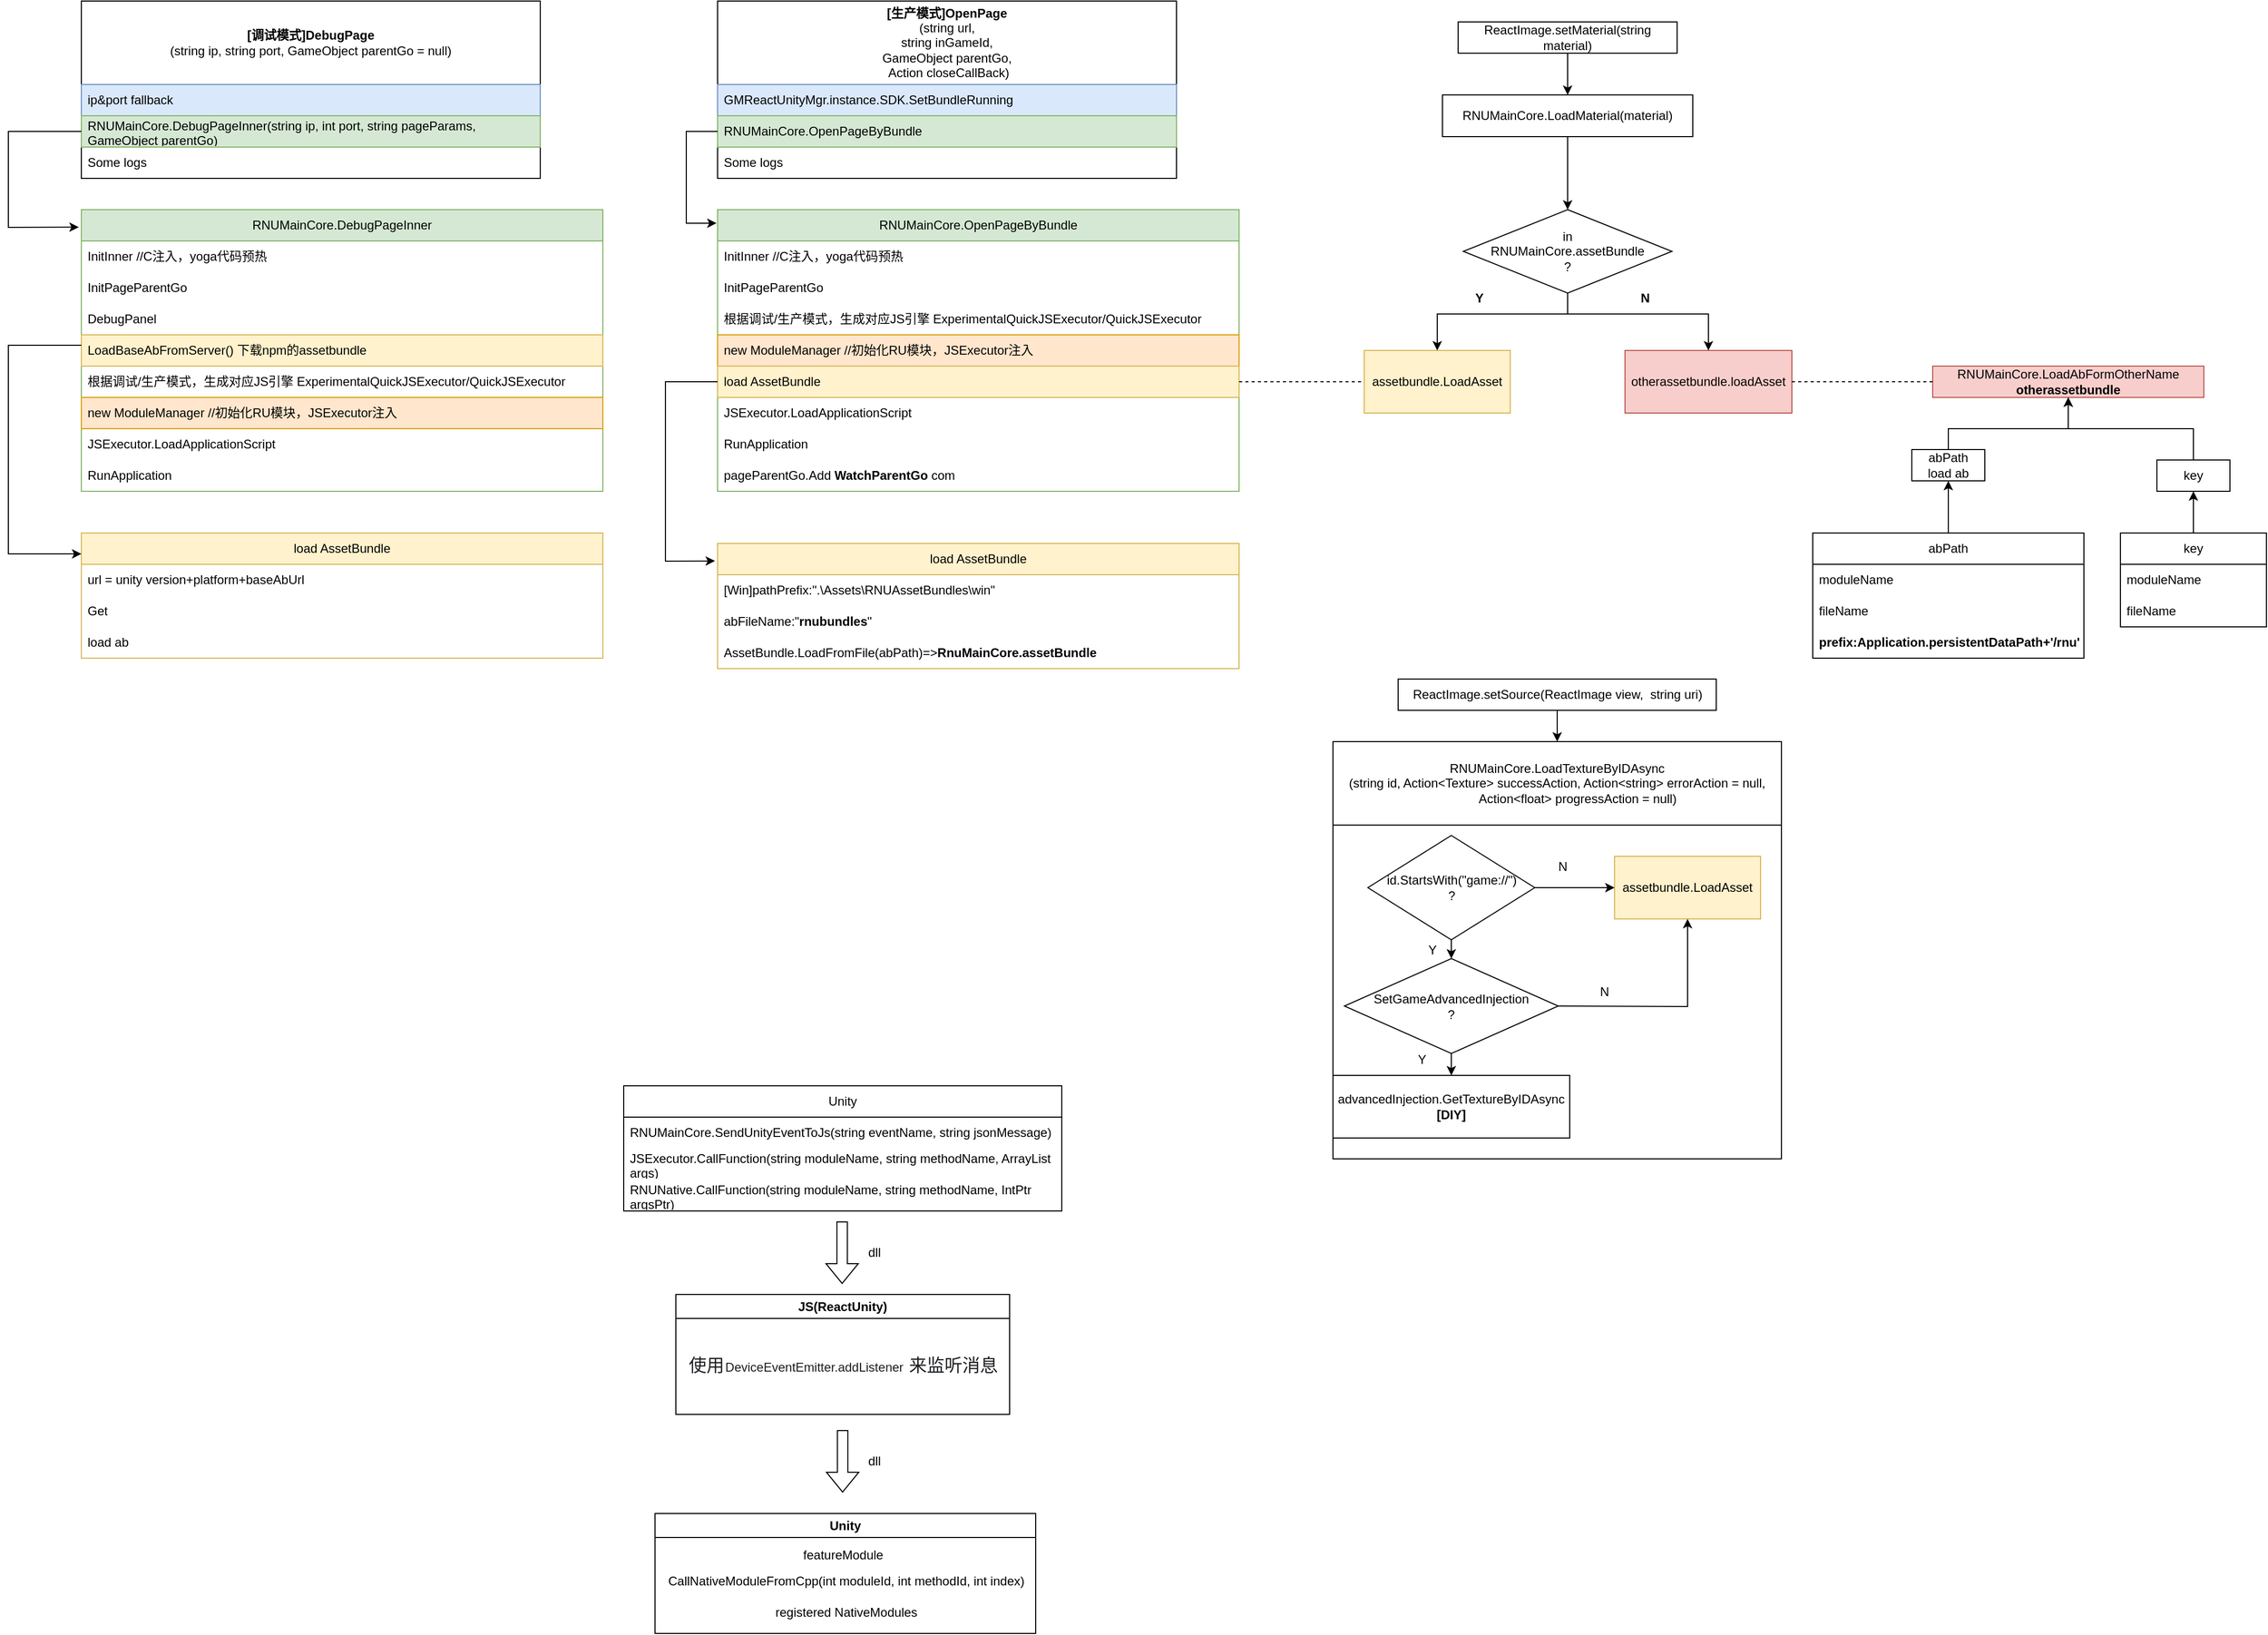 <mxfile version="20.8.3" type="github">
  <diagram id="ryMkTRirt44k3g-YlCe4" name="第 1 页">
    <mxGraphModel dx="2387" dy="992" grid="1" gridSize="10" guides="1" tooltips="1" connect="1" arrows="1" fold="1" page="1" pageScale="1" pageWidth="827" pageHeight="1169" math="0" shadow="0">
      <root>
        <mxCell id="0" />
        <mxCell id="1" parent="0" />
        <mxCell id="87VkEc0FRvjfE5vBsGxS-1" value="ReactImage.setMaterial(string material)" style="whiteSpace=wrap;html=1;" vertex="1" parent="1">
          <mxGeometry x="220" y="180" width="210" height="30" as="geometry" />
        </mxCell>
        <mxCell id="87VkEc0FRvjfE5vBsGxS-2" value="RNUMainCore.LoadMaterial(material)" style="whiteSpace=wrap;html=1;" vertex="1" parent="1">
          <mxGeometry x="205" y="250" width="240" height="40" as="geometry" />
        </mxCell>
        <mxCell id="87VkEc0FRvjfE5vBsGxS-3" value="assetbundle.LoadAsset" style="rounded=0;whiteSpace=wrap;html=1;fillColor=#fff2cc;strokeColor=#d6b656;" vertex="1" parent="1">
          <mxGeometry x="130" y="495" width="140" height="60" as="geometry" />
        </mxCell>
        <mxCell id="87VkEc0FRvjfE5vBsGxS-4" value="in&lt;br&gt;RNUMainCore.assetBundle&lt;br&gt;?" style="rhombus;whiteSpace=wrap;html=1;" vertex="1" parent="1">
          <mxGeometry x="225" y="360" width="200" height="80" as="geometry" />
        </mxCell>
        <mxCell id="87VkEc0FRvjfE5vBsGxS-5" value="otherassetbundle.loadAsset" style="rounded=0;whiteSpace=wrap;html=1;fillColor=#f8cecc;strokeColor=#b85450;" vertex="1" parent="1">
          <mxGeometry x="380" y="495" width="160" height="60" as="geometry" />
        </mxCell>
        <mxCell id="87VkEc0FRvjfE5vBsGxS-7" value="&lt;b&gt;[生产模式]OpenPage&lt;/b&gt;&lt;br style=&quot;border-color: var(--border-color);&quot;&gt;(string url,&lt;br style=&quot;border-color: var(--border-color);&quot;&gt;string inGameId,&lt;br style=&quot;border-color: var(--border-color);&quot;&gt;GameObject parentGo,&lt;br style=&quot;border-color: var(--border-color);&quot;&gt;&amp;nbsp;Action closeCallBack)" style="swimlane;fontStyle=0;childLayout=stackLayout;horizontal=1;startSize=80;horizontalStack=0;resizeParent=1;resizeParentMax=0;resizeLast=0;collapsible=1;marginBottom=0;whiteSpace=wrap;html=1;" vertex="1" parent="1">
          <mxGeometry x="-490" y="160" width="440" height="170" as="geometry" />
        </mxCell>
        <mxCell id="87VkEc0FRvjfE5vBsGxS-8" value="GMReactUnityMgr.instance.SDK.SetBundleRunning" style="text;strokeColor=#6c8ebf;fillColor=#dae8fc;align=left;verticalAlign=middle;spacingLeft=4;spacingRight=4;overflow=hidden;points=[[0,0.5],[1,0.5]];portConstraint=eastwest;rotatable=0;whiteSpace=wrap;html=1;" vertex="1" parent="87VkEc0FRvjfE5vBsGxS-7">
          <mxGeometry y="80" width="440" height="30" as="geometry" />
        </mxCell>
        <mxCell id="87VkEc0FRvjfE5vBsGxS-9" value="RNUMainCore.OpenPageByBundle" style="text;strokeColor=#82b366;fillColor=#d5e8d4;align=left;verticalAlign=middle;spacingLeft=4;spacingRight=4;overflow=hidden;points=[[0,0.5],[1,0.5]];portConstraint=eastwest;rotatable=0;whiteSpace=wrap;html=1;" vertex="1" parent="87VkEc0FRvjfE5vBsGxS-7">
          <mxGeometry y="110" width="440" height="30" as="geometry" />
        </mxCell>
        <mxCell id="87VkEc0FRvjfE5vBsGxS-10" value="Some logs" style="text;strokeColor=none;fillColor=none;align=left;verticalAlign=middle;spacingLeft=4;spacingRight=4;overflow=hidden;points=[[0,0.5],[1,0.5]];portConstraint=eastwest;rotatable=0;whiteSpace=wrap;html=1;" vertex="1" parent="87VkEc0FRvjfE5vBsGxS-7">
          <mxGeometry y="140" width="440" height="30" as="geometry" />
        </mxCell>
        <mxCell id="87VkEc0FRvjfE5vBsGxS-12" value="&lt;span style=&quot;text-align: left;&quot;&gt;RNUMainCore.OpenPageByBundle&lt;/span&gt;" style="swimlane;fontStyle=0;childLayout=stackLayout;horizontal=1;startSize=30;horizontalStack=0;resizeParent=1;resizeParentMax=0;resizeLast=0;collapsible=1;marginBottom=0;whiteSpace=wrap;html=1;fillColor=#d5e8d4;strokeColor=#82b366;" vertex="1" parent="1">
          <mxGeometry x="-490" y="360" width="500" height="270" as="geometry" />
        </mxCell>
        <mxCell id="87VkEc0FRvjfE5vBsGxS-13" value="InitInner //C注入，yoga代码预热" style="text;align=left;verticalAlign=middle;spacingLeft=4;spacingRight=4;overflow=hidden;points=[[0,0.5],[1,0.5]];portConstraint=eastwest;rotatable=0;whiteSpace=wrap;html=1;" vertex="1" parent="87VkEc0FRvjfE5vBsGxS-12">
          <mxGeometry y="30" width="500" height="30" as="geometry" />
        </mxCell>
        <mxCell id="87VkEc0FRvjfE5vBsGxS-14" value="InitPageParentGo" style="text;align=left;verticalAlign=middle;spacingLeft=4;spacingRight=4;overflow=hidden;points=[[0,0.5],[1,0.5]];portConstraint=eastwest;rotatable=0;whiteSpace=wrap;html=1;" vertex="1" parent="87VkEc0FRvjfE5vBsGxS-12">
          <mxGeometry y="60" width="500" height="30" as="geometry" />
        </mxCell>
        <mxCell id="87VkEc0FRvjfE5vBsGxS-15" value="根据调试/生产模式，生成对应JS引擎&amp;nbsp;ExperimentalQuickJSExecutor/QuickJSExecutor &amp;nbsp;" style="text;strokeColor=none;fillColor=none;align=left;verticalAlign=middle;spacingLeft=4;spacingRight=4;overflow=hidden;points=[[0,0.5],[1,0.5]];portConstraint=eastwest;rotatable=0;whiteSpace=wrap;html=1;" vertex="1" parent="87VkEc0FRvjfE5vBsGxS-12">
          <mxGeometry y="90" width="500" height="30" as="geometry" />
        </mxCell>
        <mxCell id="87VkEc0FRvjfE5vBsGxS-16" value="new ModuleManager //初始化RU模块，JSExecutor注入" style="text;strokeColor=#d79b00;fillColor=#ffe6cc;align=left;verticalAlign=middle;spacingLeft=4;spacingRight=4;overflow=hidden;points=[[0,0.5],[1,0.5]];portConstraint=eastwest;rotatable=0;whiteSpace=wrap;html=1;" vertex="1" parent="87VkEc0FRvjfE5vBsGxS-12">
          <mxGeometry y="120" width="500" height="30" as="geometry" />
        </mxCell>
        <mxCell id="87VkEc0FRvjfE5vBsGxS-17" value="load AssetBundle" style="text;strokeColor=#d6b656;fillColor=#fff2cc;align=left;verticalAlign=middle;spacingLeft=4;spacingRight=4;overflow=hidden;points=[[0,0.5],[1,0.5]];portConstraint=eastwest;rotatable=0;whiteSpace=wrap;html=1;" vertex="1" parent="87VkEc0FRvjfE5vBsGxS-12">
          <mxGeometry y="150" width="500" height="30" as="geometry" />
        </mxCell>
        <mxCell id="87VkEc0FRvjfE5vBsGxS-18" value="JSExecutor.LoadApplicationScript" style="text;align=left;verticalAlign=middle;spacingLeft=4;spacingRight=4;overflow=hidden;points=[[0,0.5],[1,0.5]];portConstraint=eastwest;rotatable=0;whiteSpace=wrap;html=1;" vertex="1" parent="87VkEc0FRvjfE5vBsGxS-12">
          <mxGeometry y="180" width="500" height="30" as="geometry" />
        </mxCell>
        <mxCell id="87VkEc0FRvjfE5vBsGxS-19" value="RunApplication" style="text;align=left;verticalAlign=middle;spacingLeft=4;spacingRight=4;overflow=hidden;points=[[0,0.5],[1,0.5]];portConstraint=eastwest;rotatable=0;whiteSpace=wrap;html=1;" vertex="1" parent="87VkEc0FRvjfE5vBsGxS-12">
          <mxGeometry y="210" width="500" height="30" as="geometry" />
        </mxCell>
        <mxCell id="87VkEc0FRvjfE5vBsGxS-29" value="pageParentGo.Add &lt;b&gt;WatchParentGo &lt;/b&gt;com" style="text;align=left;verticalAlign=middle;spacingLeft=4;spacingRight=4;overflow=hidden;points=[[0,0.5],[1,0.5]];portConstraint=eastwest;rotatable=0;whiteSpace=wrap;html=1;" vertex="1" parent="87VkEc0FRvjfE5vBsGxS-12">
          <mxGeometry y="240" width="500" height="30" as="geometry" />
        </mxCell>
        <mxCell id="87VkEc0FRvjfE5vBsGxS-21" value="&lt;span style=&quot;text-align: left;&quot;&gt;load AssetBundle&lt;/span&gt;" style="swimlane;fontStyle=0;childLayout=stackLayout;horizontal=1;startSize=30;horizontalStack=0;resizeParent=1;resizeParentMax=0;resizeLast=0;collapsible=1;marginBottom=0;whiteSpace=wrap;html=1;fillColor=#fff2cc;strokeColor=#d6b656;" vertex="1" parent="1">
          <mxGeometry x="-490" y="680" width="500" height="120" as="geometry" />
        </mxCell>
        <mxCell id="87VkEc0FRvjfE5vBsGxS-22" value="[Win]pathPrefix:&quot;.\\Assets\\RNUAssetBundles\\win&quot;" style="text;align=left;verticalAlign=middle;spacingLeft=4;spacingRight=4;overflow=hidden;points=[[0,0.5],[1,0.5]];portConstraint=eastwest;rotatable=0;whiteSpace=wrap;html=1;" vertex="1" parent="87VkEc0FRvjfE5vBsGxS-21">
          <mxGeometry y="30" width="500" height="30" as="geometry" />
        </mxCell>
        <mxCell id="87VkEc0FRvjfE5vBsGxS-23" value="abFileName:&quot;&lt;b&gt;rnubundles&lt;/b&gt;&quot;" style="text;align=left;verticalAlign=middle;spacingLeft=4;spacingRight=4;overflow=hidden;points=[[0,0.5],[1,0.5]];portConstraint=eastwest;rotatable=0;whiteSpace=wrap;html=1;" vertex="1" parent="87VkEc0FRvjfE5vBsGxS-21">
          <mxGeometry y="60" width="500" height="30" as="geometry" />
        </mxCell>
        <mxCell id="87VkEc0FRvjfE5vBsGxS-24" value="AssetBundle.LoadFromFile(abPath)=&amp;gt;&lt;b&gt;RnuMainCore.assetBundle&lt;/b&gt;" style="text;strokeColor=none;fillColor=none;align=left;verticalAlign=middle;spacingLeft=4;spacingRight=4;overflow=hidden;points=[[0,0.5],[1,0.5]];portConstraint=eastwest;rotatable=0;whiteSpace=wrap;html=1;" vertex="1" parent="87VkEc0FRvjfE5vBsGxS-21">
          <mxGeometry y="90" width="500" height="30" as="geometry" />
        </mxCell>
        <mxCell id="87VkEc0FRvjfE5vBsGxS-33" value="key" style="whiteSpace=wrap;html=1;" vertex="1" parent="1">
          <mxGeometry x="890" y="600" width="70" height="30" as="geometry" />
        </mxCell>
        <mxCell id="87VkEc0FRvjfE5vBsGxS-34" value="abPath&lt;br&gt;load ab" style="whiteSpace=wrap;html=1;" vertex="1" parent="1">
          <mxGeometry x="655" y="590" width="70" height="30" as="geometry" />
        </mxCell>
        <mxCell id="87VkEc0FRvjfE5vBsGxS-38" value="RNUMainCore.LoadAbFormOtherName&lt;br&gt;&lt;b&gt;otherassetbundle&lt;/b&gt;" style="rounded=0;whiteSpace=wrap;html=1;fillColor=#f8cecc;strokeColor=#b85450;" vertex="1" parent="1">
          <mxGeometry x="675" y="510" width="260" height="30" as="geometry" />
        </mxCell>
        <mxCell id="87VkEc0FRvjfE5vBsGxS-46" value="" style="endArrow=classic;html=1;rounded=0;exitX=0.5;exitY=0;exitDx=0;exitDy=0;entryX=0.5;entryY=1;entryDx=0;entryDy=0;" edge="1" parent="1" source="87VkEc0FRvjfE5vBsGxS-33" target="87VkEc0FRvjfE5vBsGxS-38">
          <mxGeometry width="50" height="50" relative="1" as="geometry">
            <mxPoint x="930" y="480" as="sourcePoint" />
            <mxPoint x="980" y="430" as="targetPoint" />
            <Array as="points">
              <mxPoint x="925" y="570" />
              <mxPoint x="805" y="570" />
            </Array>
          </mxGeometry>
        </mxCell>
        <mxCell id="87VkEc0FRvjfE5vBsGxS-47" value="" style="endArrow=classic;html=1;rounded=0;exitX=0.5;exitY=0;exitDx=0;exitDy=0;entryX=0.5;entryY=1;entryDx=0;entryDy=0;" edge="1" parent="1" source="87VkEc0FRvjfE5vBsGxS-34" target="87VkEc0FRvjfE5vBsGxS-38">
          <mxGeometry width="50" height="50" relative="1" as="geometry">
            <mxPoint x="670" y="480" as="sourcePoint" />
            <mxPoint x="720" y="430" as="targetPoint" />
            <Array as="points">
              <mxPoint x="690" y="570" />
              <mxPoint x="805" y="570" />
            </Array>
          </mxGeometry>
        </mxCell>
        <mxCell id="87VkEc0FRvjfE5vBsGxS-50" value="" style="endArrow=none;dashed=1;html=1;rounded=0;exitX=1;exitY=0.5;exitDx=0;exitDy=0;entryX=0;entryY=0.5;entryDx=0;entryDy=0;" edge="1" parent="1" source="87VkEc0FRvjfE5vBsGxS-17" target="87VkEc0FRvjfE5vBsGxS-3">
          <mxGeometry width="50" height="50" relative="1" as="geometry">
            <mxPoint x="100" y="590" as="sourcePoint" />
            <mxPoint x="150" y="540" as="targetPoint" />
          </mxGeometry>
        </mxCell>
        <mxCell id="87VkEc0FRvjfE5vBsGxS-56" value="abPath" style="swimlane;fontStyle=0;childLayout=stackLayout;horizontal=1;startSize=30;horizontalStack=0;resizeParent=1;resizeParentMax=0;resizeLast=0;collapsible=1;marginBottom=0;whiteSpace=wrap;html=1;" vertex="1" parent="1">
          <mxGeometry x="560" y="670" width="260" height="120" as="geometry" />
        </mxCell>
        <mxCell id="87VkEc0FRvjfE5vBsGxS-57" value="&lt;span style=&quot;text-align: center;&quot;&gt;moduleName&lt;/span&gt;" style="text;strokeColor=none;fillColor=none;align=left;verticalAlign=middle;spacingLeft=4;spacingRight=4;overflow=hidden;points=[[0,0.5],[1,0.5]];portConstraint=eastwest;rotatable=0;whiteSpace=wrap;html=1;" vertex="1" parent="87VkEc0FRvjfE5vBsGxS-56">
          <mxGeometry y="30" width="260" height="30" as="geometry" />
        </mxCell>
        <mxCell id="87VkEc0FRvjfE5vBsGxS-58" value="&lt;span style=&quot;text-align: center;&quot;&gt;fileName&lt;/span&gt;" style="text;strokeColor=none;fillColor=none;align=left;verticalAlign=middle;spacingLeft=4;spacingRight=4;overflow=hidden;points=[[0,0.5],[1,0.5]];portConstraint=eastwest;rotatable=0;whiteSpace=wrap;html=1;" vertex="1" parent="87VkEc0FRvjfE5vBsGxS-56">
          <mxGeometry y="60" width="260" height="30" as="geometry" />
        </mxCell>
        <mxCell id="87VkEc0FRvjfE5vBsGxS-59" value="&lt;b&gt;prefix:&lt;span style=&quot;text-align: center;&quot;&gt;Application.persistentDataPath+&#39;/rnu&#39;&lt;/span&gt;&lt;/b&gt;" style="text;strokeColor=none;fillColor=none;align=left;verticalAlign=middle;spacingLeft=4;spacingRight=4;overflow=hidden;points=[[0,0.5],[1,0.5]];portConstraint=eastwest;rotatable=0;whiteSpace=wrap;html=1;" vertex="1" parent="87VkEc0FRvjfE5vBsGxS-56">
          <mxGeometry y="90" width="260" height="30" as="geometry" />
        </mxCell>
        <mxCell id="87VkEc0FRvjfE5vBsGxS-60" value="key" style="swimlane;fontStyle=0;childLayout=stackLayout;horizontal=1;startSize=30;horizontalStack=0;resizeParent=1;resizeParentMax=0;resizeLast=0;collapsible=1;marginBottom=0;whiteSpace=wrap;html=1;" vertex="1" parent="1">
          <mxGeometry x="855" y="670" width="140" height="90" as="geometry" />
        </mxCell>
        <mxCell id="87VkEc0FRvjfE5vBsGxS-61" value="&lt;span style=&quot;text-align: center;&quot;&gt;moduleName&lt;/span&gt;" style="text;strokeColor=none;fillColor=none;align=left;verticalAlign=middle;spacingLeft=4;spacingRight=4;overflow=hidden;points=[[0,0.5],[1,0.5]];portConstraint=eastwest;rotatable=0;whiteSpace=wrap;html=1;" vertex="1" parent="87VkEc0FRvjfE5vBsGxS-60">
          <mxGeometry y="30" width="140" height="30" as="geometry" />
        </mxCell>
        <mxCell id="87VkEc0FRvjfE5vBsGxS-62" value="&lt;span style=&quot;text-align: center;&quot;&gt;fileName&lt;/span&gt;" style="text;strokeColor=none;fillColor=none;align=left;verticalAlign=middle;spacingLeft=4;spacingRight=4;overflow=hidden;points=[[0,0.5],[1,0.5]];portConstraint=eastwest;rotatable=0;whiteSpace=wrap;html=1;" vertex="1" parent="87VkEc0FRvjfE5vBsGxS-60">
          <mxGeometry y="60" width="140" height="30" as="geometry" />
        </mxCell>
        <mxCell id="87VkEc0FRvjfE5vBsGxS-64" value="" style="endArrow=classic;html=1;rounded=0;exitX=0.5;exitY=0;exitDx=0;exitDy=0;entryX=0.5;entryY=1;entryDx=0;entryDy=0;" edge="1" parent="1" source="87VkEc0FRvjfE5vBsGxS-56" target="87VkEc0FRvjfE5vBsGxS-34">
          <mxGeometry width="50" height="50" relative="1" as="geometry">
            <mxPoint x="1045" y="590" as="sourcePoint" />
            <mxPoint x="1095" y="540" as="targetPoint" />
          </mxGeometry>
        </mxCell>
        <mxCell id="87VkEc0FRvjfE5vBsGxS-65" value="" style="endArrow=classic;html=1;rounded=0;exitX=0.5;exitY=0;exitDx=0;exitDy=0;entryX=0.5;entryY=1;entryDx=0;entryDy=0;" edge="1" parent="1" source="87VkEc0FRvjfE5vBsGxS-60" target="87VkEc0FRvjfE5vBsGxS-33">
          <mxGeometry width="50" height="50" relative="1" as="geometry">
            <mxPoint x="710" y="680" as="sourcePoint" />
            <mxPoint x="710" y="630" as="targetPoint" />
          </mxGeometry>
        </mxCell>
        <mxCell id="87VkEc0FRvjfE5vBsGxS-66" value="" style="endArrow=none;dashed=1;html=1;rounded=0;exitX=1;exitY=0.5;exitDx=0;exitDy=0;entryX=0;entryY=0.5;entryDx=0;entryDy=0;" edge="1" parent="1" source="87VkEc0FRvjfE5vBsGxS-5" target="87VkEc0FRvjfE5vBsGxS-38">
          <mxGeometry width="50" height="50" relative="1" as="geometry">
            <mxPoint x="660" y="450" as="sourcePoint" />
            <mxPoint x="710" y="400" as="targetPoint" />
          </mxGeometry>
        </mxCell>
        <mxCell id="87VkEc0FRvjfE5vBsGxS-67" value="" style="endArrow=classic;html=1;rounded=0;exitX=0.5;exitY=1;exitDx=0;exitDy=0;entryX=0.5;entryY=0;entryDx=0;entryDy=0;" edge="1" parent="1" source="87VkEc0FRvjfE5vBsGxS-1" target="87VkEc0FRvjfE5vBsGxS-2">
          <mxGeometry width="50" height="50" relative="1" as="geometry">
            <mxPoint x="570" y="350" as="sourcePoint" />
            <mxPoint x="620" y="300" as="targetPoint" />
          </mxGeometry>
        </mxCell>
        <mxCell id="87VkEc0FRvjfE5vBsGxS-68" value="" style="endArrow=classic;html=1;rounded=0;exitX=0.5;exitY=1;exitDx=0;exitDy=0;entryX=0.5;entryY=0;entryDx=0;entryDy=0;" edge="1" parent="1" source="87VkEc0FRvjfE5vBsGxS-2" target="87VkEc0FRvjfE5vBsGxS-4">
          <mxGeometry width="50" height="50" relative="1" as="geometry">
            <mxPoint x="640" y="370" as="sourcePoint" />
            <mxPoint x="690" y="320" as="targetPoint" />
          </mxGeometry>
        </mxCell>
        <mxCell id="87VkEc0FRvjfE5vBsGxS-69" value="" style="endArrow=classic;html=1;rounded=0;exitX=0.5;exitY=1;exitDx=0;exitDy=0;entryX=0.5;entryY=0;entryDx=0;entryDy=0;" edge="1" parent="1" source="87VkEc0FRvjfE5vBsGxS-4" target="87VkEc0FRvjfE5vBsGxS-3">
          <mxGeometry width="50" height="50" relative="1" as="geometry">
            <mxPoint x="580" y="440" as="sourcePoint" />
            <mxPoint x="630" y="390" as="targetPoint" />
            <Array as="points">
              <mxPoint x="325" y="460" />
              <mxPoint x="200" y="460" />
            </Array>
          </mxGeometry>
        </mxCell>
        <mxCell id="87VkEc0FRvjfE5vBsGxS-70" value="" style="endArrow=classic;html=1;rounded=0;exitX=0.5;exitY=1;exitDx=0;exitDy=0;entryX=0.5;entryY=0;entryDx=0;entryDy=0;" edge="1" parent="1" source="87VkEc0FRvjfE5vBsGxS-4" target="87VkEc0FRvjfE5vBsGxS-5">
          <mxGeometry width="50" height="50" relative="1" as="geometry">
            <mxPoint x="510" y="400" as="sourcePoint" />
            <mxPoint x="560" y="350" as="targetPoint" />
            <Array as="points">
              <mxPoint x="325" y="460" />
              <mxPoint x="460" y="460" />
            </Array>
          </mxGeometry>
        </mxCell>
        <mxCell id="87VkEc0FRvjfE5vBsGxS-72" value="" style="endArrow=classic;html=1;rounded=0;exitX=0;exitY=0.5;exitDx=0;exitDy=0;entryX=-0.002;entryY=0.048;entryDx=0;entryDy=0;entryPerimeter=0;" edge="1" parent="1" source="87VkEc0FRvjfE5vBsGxS-9" target="87VkEc0FRvjfE5vBsGxS-12">
          <mxGeometry width="50" height="50" relative="1" as="geometry">
            <mxPoint x="-550" y="360" as="sourcePoint" />
            <mxPoint x="-520" y="380" as="targetPoint" />
            <Array as="points">
              <mxPoint x="-520" y="285" />
              <mxPoint x="-520" y="373" />
            </Array>
          </mxGeometry>
        </mxCell>
        <mxCell id="87VkEc0FRvjfE5vBsGxS-73" value="" style="endArrow=classic;html=1;rounded=0;exitX=0;exitY=0.5;exitDx=0;exitDy=0;entryX=-0.005;entryY=0.14;entryDx=0;entryDy=0;entryPerimeter=0;" edge="1" parent="1" source="87VkEc0FRvjfE5vBsGxS-17" target="87VkEc0FRvjfE5vBsGxS-21">
          <mxGeometry width="50" height="50" relative="1" as="geometry">
            <mxPoint x="-510" y="520.0" as="sourcePoint" />
            <mxPoint x="-511.0" y="607.96" as="targetPoint" />
            <Array as="points">
              <mxPoint x="-540" y="525" />
              <mxPoint x="-540" y="697" />
            </Array>
          </mxGeometry>
        </mxCell>
        <mxCell id="87VkEc0FRvjfE5vBsGxS-74" value="&lt;b&gt;Y&lt;/b&gt;" style="text;html=1;align=center;verticalAlign=middle;resizable=0;points=[];autosize=1;strokeColor=none;fillColor=none;" vertex="1" parent="1">
          <mxGeometry x="225" y="430" width="30" height="30" as="geometry" />
        </mxCell>
        <mxCell id="87VkEc0FRvjfE5vBsGxS-75" value="&lt;b&gt;N&lt;/b&gt;" style="text;html=1;align=center;verticalAlign=middle;resizable=0;points=[];autosize=1;strokeColor=none;fillColor=none;" vertex="1" parent="1">
          <mxGeometry x="384" y="430" width="30" height="30" as="geometry" />
        </mxCell>
        <mxCell id="87VkEc0FRvjfE5vBsGxS-76" value="ReactImage.setSource(ReactImage view,&amp;nbsp; string uri)" style="whiteSpace=wrap;html=1;" vertex="1" parent="1">
          <mxGeometry x="162.5" y="810" width="305" height="30" as="geometry" />
        </mxCell>
        <mxCell id="87VkEc0FRvjfE5vBsGxS-79" value="&lt;span style=&quot;font-weight: 400;&quot;&gt;RNUMainCore.LoadTextureByIDAsync&lt;/span&gt;&lt;br style=&quot;border-color: var(--border-color); font-weight: 400;&quot;&gt;&lt;span style=&quot;border-color: var(--border-color); font-weight: 400; background-color: initial;&quot;&gt;(string id, Action&amp;lt;Texture&amp;gt; successAction, Action&amp;lt;string&amp;gt; errorAction = null,&lt;/span&gt;&lt;div style=&quot;border-color: var(--border-color); font-weight: 400;&quot;&gt;&amp;nbsp; &amp;nbsp; &amp;nbsp; &amp;nbsp; &amp;nbsp; &amp;nbsp; Action&amp;lt;float&amp;gt; progressAction = null)&lt;/div&gt;" style="swimlane;whiteSpace=wrap;html=1;startSize=80;" vertex="1" parent="1">
          <mxGeometry x="100" y="870" width="430" height="400" as="geometry" />
        </mxCell>
        <mxCell id="87VkEc0FRvjfE5vBsGxS-80" value="id.StartsWith(&quot;game://&quot;)&lt;br&gt;?" style="rhombus;whiteSpace=wrap;html=1;" vertex="1" parent="87VkEc0FRvjfE5vBsGxS-79">
          <mxGeometry x="33.5" y="90" width="160" height="100" as="geometry" />
        </mxCell>
        <mxCell id="87VkEc0FRvjfE5vBsGxS-81" value="SetGameAdvancedInjection&lt;br&gt;?" style="rhombus;whiteSpace=wrap;html=1;" vertex="1" parent="87VkEc0FRvjfE5vBsGxS-79">
          <mxGeometry x="11" y="208" width="205" height="91" as="geometry" />
        </mxCell>
        <mxCell id="87VkEc0FRvjfE5vBsGxS-83" value="assetbundle.LoadAsset" style="rounded=0;whiteSpace=wrap;html=1;fillColor=#fff2cc;strokeColor=#d6b656;" vertex="1" parent="87VkEc0FRvjfE5vBsGxS-79">
          <mxGeometry x="270" y="110" width="140" height="60" as="geometry" />
        </mxCell>
        <mxCell id="87VkEc0FRvjfE5vBsGxS-84" value="advancedInjection.GetTextureByIDAsync&lt;br&gt;&lt;b&gt;[DIY]&lt;/b&gt;" style="rounded=0;whiteSpace=wrap;html=1;" vertex="1" parent="87VkEc0FRvjfE5vBsGxS-79">
          <mxGeometry y="320" width="227" height="60" as="geometry" />
        </mxCell>
        <mxCell id="87VkEc0FRvjfE5vBsGxS-88" value="" style="endArrow=classic;html=1;rounded=0;exitX=0.5;exitY=1;exitDx=0;exitDy=0;entryX=0.5;entryY=0;entryDx=0;entryDy=0;" edge="1" parent="87VkEc0FRvjfE5vBsGxS-79" source="87VkEc0FRvjfE5vBsGxS-80" target="87VkEc0FRvjfE5vBsGxS-81">
          <mxGeometry width="50" height="50" relative="1" as="geometry">
            <mxPoint x="170" y="230" as="sourcePoint" />
            <mxPoint x="220" y="180" as="targetPoint" />
          </mxGeometry>
        </mxCell>
        <mxCell id="87VkEc0FRvjfE5vBsGxS-89" value="" style="endArrow=classic;html=1;rounded=0;exitX=0.5;exitY=1;exitDx=0;exitDy=0;entryX=0.5;entryY=0;entryDx=0;entryDy=0;" edge="1" parent="87VkEc0FRvjfE5vBsGxS-79" source="87VkEc0FRvjfE5vBsGxS-81" target="87VkEc0FRvjfE5vBsGxS-84">
          <mxGeometry width="50" height="50" relative="1" as="geometry">
            <mxPoint x="123.5" y="200" as="sourcePoint" />
            <mxPoint x="123.5" y="218" as="targetPoint" />
          </mxGeometry>
        </mxCell>
        <mxCell id="87VkEc0FRvjfE5vBsGxS-90" value="" style="endArrow=classic;html=1;rounded=0;exitX=1;exitY=0.5;exitDx=0;exitDy=0;entryX=0;entryY=0.5;entryDx=0;entryDy=0;" edge="1" parent="87VkEc0FRvjfE5vBsGxS-79" source="87VkEc0FRvjfE5vBsGxS-80" target="87VkEc0FRvjfE5vBsGxS-83">
          <mxGeometry width="50" height="50" relative="1" as="geometry">
            <mxPoint x="280" y="160" as="sourcePoint" />
            <mxPoint x="330" y="110" as="targetPoint" />
          </mxGeometry>
        </mxCell>
        <mxCell id="87VkEc0FRvjfE5vBsGxS-91" value="" style="endArrow=classic;html=1;rounded=0;exitX=1;exitY=0.5;exitDx=0;exitDy=0;entryX=0.5;entryY=1;entryDx=0;entryDy=0;" edge="1" parent="87VkEc0FRvjfE5vBsGxS-79" source="87VkEc0FRvjfE5vBsGxS-81" target="87VkEc0FRvjfE5vBsGxS-83">
          <mxGeometry width="50" height="50" relative="1" as="geometry">
            <mxPoint x="300" y="280" as="sourcePoint" />
            <mxPoint x="350" y="230" as="targetPoint" />
            <Array as="points">
              <mxPoint x="340" y="254" />
            </Array>
          </mxGeometry>
        </mxCell>
        <mxCell id="87VkEc0FRvjfE5vBsGxS-94" value="Y" style="text;html=1;align=center;verticalAlign=middle;resizable=0;points=[];autosize=1;strokeColor=none;fillColor=none;" vertex="1" parent="87VkEc0FRvjfE5vBsGxS-79">
          <mxGeometry x="80" y="185" width="30" height="30" as="geometry" />
        </mxCell>
        <mxCell id="87VkEc0FRvjfE5vBsGxS-95" value="Y" style="text;html=1;align=center;verticalAlign=middle;resizable=0;points=[];autosize=1;strokeColor=none;fillColor=none;" vertex="1" parent="87VkEc0FRvjfE5vBsGxS-79">
          <mxGeometry x="70" y="290" width="30" height="30" as="geometry" />
        </mxCell>
        <mxCell id="87VkEc0FRvjfE5vBsGxS-85" value="" style="endArrow=classic;html=1;rounded=0;exitX=0.5;exitY=1;exitDx=0;exitDy=0;entryX=0.5;entryY=0;entryDx=0;entryDy=0;" edge="1" parent="1" source="87VkEc0FRvjfE5vBsGxS-76" target="87VkEc0FRvjfE5vBsGxS-79">
          <mxGeometry width="50" height="50" relative="1" as="geometry">
            <mxPoint x="680" y="980" as="sourcePoint" />
            <mxPoint x="730" y="930" as="targetPoint" />
          </mxGeometry>
        </mxCell>
        <mxCell id="87VkEc0FRvjfE5vBsGxS-92" value="N" style="text;html=1;align=center;verticalAlign=middle;resizable=0;points=[];autosize=1;strokeColor=none;fillColor=none;" vertex="1" parent="1">
          <mxGeometry x="305" y="975" width="30" height="30" as="geometry" />
        </mxCell>
        <mxCell id="87VkEc0FRvjfE5vBsGxS-93" value="N" style="text;html=1;align=center;verticalAlign=middle;resizable=0;points=[];autosize=1;strokeColor=none;fillColor=none;" vertex="1" parent="1">
          <mxGeometry x="345" y="1095" width="30" height="30" as="geometry" />
        </mxCell>
        <mxCell id="87VkEc0FRvjfE5vBsGxS-98" value="Unity" style="swimlane;fontStyle=0;childLayout=stackLayout;horizontal=1;startSize=30;horizontalStack=0;resizeParent=1;resizeParentMax=0;resizeLast=0;collapsible=1;marginBottom=0;whiteSpace=wrap;html=1;" vertex="1" parent="1">
          <mxGeometry x="-580" y="1200" width="420" height="120" as="geometry" />
        </mxCell>
        <mxCell id="87VkEc0FRvjfE5vBsGxS-99" value="RNUMainCore.SendUnityEventToJs(string eventName, string jsonMessage)" style="text;strokeColor=none;fillColor=none;align=left;verticalAlign=middle;spacingLeft=4;spacingRight=4;overflow=hidden;points=[[0,0.5],[1,0.5]];portConstraint=eastwest;rotatable=0;whiteSpace=wrap;html=1;" vertex="1" parent="87VkEc0FRvjfE5vBsGxS-98">
          <mxGeometry y="30" width="420" height="30" as="geometry" />
        </mxCell>
        <mxCell id="87VkEc0FRvjfE5vBsGxS-100" value="JSExecutor.CallFunction(string moduleName, string methodName, ArrayList args)" style="text;strokeColor=none;fillColor=none;align=left;verticalAlign=middle;spacingLeft=4;spacingRight=4;overflow=hidden;points=[[0,0.5],[1,0.5]];portConstraint=eastwest;rotatable=0;whiteSpace=wrap;html=1;" vertex="1" parent="87VkEc0FRvjfE5vBsGxS-98">
          <mxGeometry y="60" width="420" height="30" as="geometry" />
        </mxCell>
        <mxCell id="87VkEc0FRvjfE5vBsGxS-101" value="RNUNative.CallFunction(string moduleName, string methodName, IntPtr argsPtr)" style="text;strokeColor=none;fillColor=none;align=left;verticalAlign=middle;spacingLeft=4;spacingRight=4;overflow=hidden;points=[[0,0.5],[1,0.5]];portConstraint=eastwest;rotatable=0;whiteSpace=wrap;html=1;" vertex="1" parent="87VkEc0FRvjfE5vBsGxS-98">
          <mxGeometry y="90" width="420" height="30" as="geometry" />
        </mxCell>
        <mxCell id="87VkEc0FRvjfE5vBsGxS-102" value="" style="shape=flexArrow;endArrow=classic;html=1;rounded=0;" edge="1" parent="1">
          <mxGeometry width="50" height="50" relative="1" as="geometry">
            <mxPoint x="-370.59" y="1330" as="sourcePoint" />
            <mxPoint x="-370.59" y="1390" as="targetPoint" />
          </mxGeometry>
        </mxCell>
        <mxCell id="87VkEc0FRvjfE5vBsGxS-104" value="JS(ReactUnity)" style="swimlane;whiteSpace=wrap;html=1;" vertex="1" parent="1">
          <mxGeometry x="-530" y="1400" width="320" height="115" as="geometry" />
        </mxCell>
        <mxCell id="87VkEc0FRvjfE5vBsGxS-105" value="&lt;span style=&quot;color: rgb(28, 30, 33); font-family: &amp;quot;Optimistic Display&amp;quot;, system-ui, -apple-system, sans-serif; font-size: 17px; text-align: left;&quot;&gt;使用&lt;/span&gt;&lt;code style=&quot;box-sizing: border-box; vertical-align: initial; background-color: var(--ifm-code-background); border: 0.1rem solid rgba(0, 0, 0, 0); border-radius: var(--ifm-code-border-radius); font-family: var(--ifm-font-family-monospace); padding: var(--ifm-code-padding-vertical) var(--ifm-code-padding-horizontal); color: rgb(28, 30, 33); text-align: left; font-size: var(--ifm-code-font-size)  !important;&quot;&gt;DeviceEventEmitter.addListener&lt;/code&gt;&lt;span style=&quot;color: rgb(28, 30, 33); font-family: &amp;quot;Optimistic Display&amp;quot;, system-ui, -apple-system, sans-serif; font-size: 17px; text-align: left;&quot;&gt;&amp;nbsp;来监听消息&lt;/span&gt;" style="text;html=1;align=center;verticalAlign=middle;resizable=0;points=[];autosize=1;strokeColor=none;fillColor=none;" vertex="1" parent="87VkEc0FRvjfE5vBsGxS-104">
          <mxGeometry y="52.5" width="320" height="30" as="geometry" />
        </mxCell>
        <mxCell id="87VkEc0FRvjfE5vBsGxS-106" value="" style="shape=flexArrow;endArrow=classic;html=1;rounded=0;" edge="1" parent="1">
          <mxGeometry width="50" height="50" relative="1" as="geometry">
            <mxPoint x="-370.13" y="1530" as="sourcePoint" />
            <mxPoint x="-370.13" y="1590" as="targetPoint" />
          </mxGeometry>
        </mxCell>
        <mxCell id="87VkEc0FRvjfE5vBsGxS-108" value="Unity" style="swimlane;whiteSpace=wrap;html=1;" vertex="1" parent="1">
          <mxGeometry x="-550" y="1610" width="365" height="115" as="geometry" />
        </mxCell>
        <mxCell id="87VkEc0FRvjfE5vBsGxS-110" value="registered NativeModules" style="text;html=1;align=center;verticalAlign=middle;resizable=0;points=[];autosize=1;strokeColor=none;fillColor=none;" vertex="1" parent="87VkEc0FRvjfE5vBsGxS-108">
          <mxGeometry x="102.5" y="80" width="160" height="30" as="geometry" />
        </mxCell>
        <mxCell id="87VkEc0FRvjfE5vBsGxS-113" value="CallNativeModuleFromCpp(int moduleId, int methodId, int index)" style="text;html=1;align=center;verticalAlign=middle;resizable=0;points=[];autosize=1;strokeColor=none;fillColor=none;" vertex="1" parent="87VkEc0FRvjfE5vBsGxS-108">
          <mxGeometry x="-2.5" y="50" width="370" height="30" as="geometry" />
        </mxCell>
        <mxCell id="87VkEc0FRvjfE5vBsGxS-112" value="featureModule" style="text;html=1;align=center;verticalAlign=middle;resizable=0;points=[];autosize=1;strokeColor=none;fillColor=none;" vertex="1" parent="1">
          <mxGeometry x="-420" y="1635" width="100" height="30" as="geometry" />
        </mxCell>
        <mxCell id="87VkEc0FRvjfE5vBsGxS-115" value="dll" style="text;html=1;align=center;verticalAlign=middle;resizable=0;points=[];autosize=1;strokeColor=none;fillColor=none;" vertex="1" parent="1">
          <mxGeometry x="-360" y="1345" width="40" height="30" as="geometry" />
        </mxCell>
        <mxCell id="87VkEc0FRvjfE5vBsGxS-116" value="dll" style="text;html=1;align=center;verticalAlign=middle;resizable=0;points=[];autosize=1;strokeColor=none;fillColor=none;" vertex="1" parent="1">
          <mxGeometry x="-360" y="1545" width="40" height="30" as="geometry" />
        </mxCell>
        <mxCell id="87VkEc0FRvjfE5vBsGxS-117" value="&lt;b&gt;[调试模式]DebugPage&lt;/b&gt;&lt;br style=&quot;border-color: var(--border-color);&quot;&gt;(string ip, string port, GameObject parentGo = null)" style="swimlane;fontStyle=0;childLayout=stackLayout;horizontal=1;startSize=80;horizontalStack=0;resizeParent=1;resizeParentMax=0;resizeLast=0;collapsible=1;marginBottom=0;whiteSpace=wrap;html=1;" vertex="1" parent="1">
          <mxGeometry x="-1100" y="160" width="440" height="170" as="geometry" />
        </mxCell>
        <mxCell id="87VkEc0FRvjfE5vBsGxS-118" value="ip&amp;amp;port fallback" style="text;strokeColor=#6c8ebf;fillColor=#dae8fc;align=left;verticalAlign=middle;spacingLeft=4;spacingRight=4;overflow=hidden;points=[[0,0.5],[1,0.5]];portConstraint=eastwest;rotatable=0;whiteSpace=wrap;html=1;" vertex="1" parent="87VkEc0FRvjfE5vBsGxS-117">
          <mxGeometry y="80" width="440" height="30" as="geometry" />
        </mxCell>
        <mxCell id="87VkEc0FRvjfE5vBsGxS-119" value="RNUMainCore.DebugPageInner(string ip, int port, string pageParams, GameObject parentGo)" style="text;strokeColor=#82b366;fillColor=#d5e8d4;align=left;verticalAlign=middle;spacingLeft=4;spacingRight=4;overflow=hidden;points=[[0,0.5],[1,0.5]];portConstraint=eastwest;rotatable=0;whiteSpace=wrap;html=1;" vertex="1" parent="87VkEc0FRvjfE5vBsGxS-117">
          <mxGeometry y="110" width="440" height="30" as="geometry" />
        </mxCell>
        <mxCell id="87VkEc0FRvjfE5vBsGxS-120" value="Some logs" style="text;strokeColor=none;fillColor=none;align=left;verticalAlign=middle;spacingLeft=4;spacingRight=4;overflow=hidden;points=[[0,0.5],[1,0.5]];portConstraint=eastwest;rotatable=0;whiteSpace=wrap;html=1;" vertex="1" parent="87VkEc0FRvjfE5vBsGxS-117">
          <mxGeometry y="140" width="440" height="30" as="geometry" />
        </mxCell>
        <mxCell id="87VkEc0FRvjfE5vBsGxS-121" value="&lt;span style=&quot;text-align: left;&quot;&gt;RNUMainCore.DebugPageInner&lt;/span&gt;" style="swimlane;fontStyle=0;childLayout=stackLayout;horizontal=1;startSize=30;horizontalStack=0;resizeParent=1;resizeParentMax=0;resizeLast=0;collapsible=1;marginBottom=0;whiteSpace=wrap;html=1;fillColor=#d5e8d4;strokeColor=#82b366;" vertex="1" parent="1">
          <mxGeometry x="-1100" y="360" width="500" height="270" as="geometry" />
        </mxCell>
        <mxCell id="87VkEc0FRvjfE5vBsGxS-122" value="InitInner //C注入，yoga代码预热" style="text;align=left;verticalAlign=middle;spacingLeft=4;spacingRight=4;overflow=hidden;points=[[0,0.5],[1,0.5]];portConstraint=eastwest;rotatable=0;whiteSpace=wrap;html=1;" vertex="1" parent="87VkEc0FRvjfE5vBsGxS-121">
          <mxGeometry y="30" width="500" height="30" as="geometry" />
        </mxCell>
        <mxCell id="87VkEc0FRvjfE5vBsGxS-123" value="InitPageParentGo" style="text;align=left;verticalAlign=middle;spacingLeft=4;spacingRight=4;overflow=hidden;points=[[0,0.5],[1,0.5]];portConstraint=eastwest;rotatable=0;whiteSpace=wrap;html=1;" vertex="1" parent="87VkEc0FRvjfE5vBsGxS-121">
          <mxGeometry y="60" width="500" height="30" as="geometry" />
        </mxCell>
        <mxCell id="87VkEc0FRvjfE5vBsGxS-130" value="DebugPanel" style="text;align=left;verticalAlign=middle;spacingLeft=4;spacingRight=4;overflow=hidden;points=[[0,0.5],[1,0.5]];portConstraint=eastwest;rotatable=0;whiteSpace=wrap;html=1;" vertex="1" parent="87VkEc0FRvjfE5vBsGxS-121">
          <mxGeometry y="90" width="500" height="30" as="geometry" />
        </mxCell>
        <mxCell id="87VkEc0FRvjfE5vBsGxS-131" value="LoadBaseAbFromServer() 下载npm的assetbundle" style="text;align=left;verticalAlign=middle;spacingLeft=4;spacingRight=4;overflow=hidden;points=[[0,0.5],[1,0.5]];portConstraint=eastwest;rotatable=0;whiteSpace=wrap;html=1;fillColor=#fff2cc;strokeColor=#d6b656;" vertex="1" parent="87VkEc0FRvjfE5vBsGxS-121">
          <mxGeometry y="120" width="500" height="30" as="geometry" />
        </mxCell>
        <mxCell id="87VkEc0FRvjfE5vBsGxS-124" value="根据调试/生产模式，生成对应JS引擎&amp;nbsp;ExperimentalQuickJSExecutor/QuickJSExecutor &amp;nbsp;" style="text;strokeColor=none;fillColor=none;align=left;verticalAlign=middle;spacingLeft=4;spacingRight=4;overflow=hidden;points=[[0,0.5],[1,0.5]];portConstraint=eastwest;rotatable=0;whiteSpace=wrap;html=1;" vertex="1" parent="87VkEc0FRvjfE5vBsGxS-121">
          <mxGeometry y="150" width="500" height="30" as="geometry" />
        </mxCell>
        <mxCell id="87VkEc0FRvjfE5vBsGxS-125" value="new ModuleManager //初始化RU模块，JSExecutor注入" style="text;strokeColor=#d79b00;fillColor=#ffe6cc;align=left;verticalAlign=middle;spacingLeft=4;spacingRight=4;overflow=hidden;points=[[0,0.5],[1,0.5]];portConstraint=eastwest;rotatable=0;whiteSpace=wrap;html=1;" vertex="1" parent="87VkEc0FRvjfE5vBsGxS-121">
          <mxGeometry y="180" width="500" height="30" as="geometry" />
        </mxCell>
        <mxCell id="87VkEc0FRvjfE5vBsGxS-127" value="JSExecutor.LoadApplicationScript" style="text;align=left;verticalAlign=middle;spacingLeft=4;spacingRight=4;overflow=hidden;points=[[0,0.5],[1,0.5]];portConstraint=eastwest;rotatable=0;whiteSpace=wrap;html=1;" vertex="1" parent="87VkEc0FRvjfE5vBsGxS-121">
          <mxGeometry y="210" width="500" height="30" as="geometry" />
        </mxCell>
        <mxCell id="87VkEc0FRvjfE5vBsGxS-128" value="RunApplication" style="text;align=left;verticalAlign=middle;spacingLeft=4;spacingRight=4;overflow=hidden;points=[[0,0.5],[1,0.5]];portConstraint=eastwest;rotatable=0;whiteSpace=wrap;html=1;" vertex="1" parent="87VkEc0FRvjfE5vBsGxS-121">
          <mxGeometry y="240" width="500" height="30" as="geometry" />
        </mxCell>
        <mxCell id="87VkEc0FRvjfE5vBsGxS-132" value="&lt;span style=&quot;text-align: left;&quot;&gt;load AssetBundle&lt;/span&gt;" style="swimlane;fontStyle=0;childLayout=stackLayout;horizontal=1;startSize=30;horizontalStack=0;resizeParent=1;resizeParentMax=0;resizeLast=0;collapsible=1;marginBottom=0;whiteSpace=wrap;html=1;fillColor=#fff2cc;strokeColor=#d6b656;" vertex="1" parent="1">
          <mxGeometry x="-1100" y="670" width="500" height="120" as="geometry" />
        </mxCell>
        <mxCell id="87VkEc0FRvjfE5vBsGxS-133" value="url = unity version+platform+baseAbUrl" style="text;align=left;verticalAlign=middle;spacingLeft=4;spacingRight=4;overflow=hidden;points=[[0,0.5],[1,0.5]];portConstraint=eastwest;rotatable=0;whiteSpace=wrap;html=1;" vertex="1" parent="87VkEc0FRvjfE5vBsGxS-132">
          <mxGeometry y="30" width="500" height="30" as="geometry" />
        </mxCell>
        <mxCell id="87VkEc0FRvjfE5vBsGxS-134" value="Get" style="text;align=left;verticalAlign=middle;spacingLeft=4;spacingRight=4;overflow=hidden;points=[[0,0.5],[1,0.5]];portConstraint=eastwest;rotatable=0;whiteSpace=wrap;html=1;" vertex="1" parent="87VkEc0FRvjfE5vBsGxS-132">
          <mxGeometry y="60" width="500" height="30" as="geometry" />
        </mxCell>
        <mxCell id="87VkEc0FRvjfE5vBsGxS-136" value="load ab" style="text;align=left;verticalAlign=middle;spacingLeft=4;spacingRight=4;overflow=hidden;points=[[0,0.5],[1,0.5]];portConstraint=eastwest;rotatable=0;whiteSpace=wrap;html=1;" vertex="1" parent="87VkEc0FRvjfE5vBsGxS-132">
          <mxGeometry y="90" width="500" height="30" as="geometry" />
        </mxCell>
        <mxCell id="87VkEc0FRvjfE5vBsGxS-137" value="" style="endArrow=classic;html=1;rounded=0;exitX=0;exitY=0.5;exitDx=0;exitDy=0;entryX=-0.005;entryY=0.062;entryDx=0;entryDy=0;entryPerimeter=0;" edge="1" parent="1" source="87VkEc0FRvjfE5vBsGxS-119" target="87VkEc0FRvjfE5vBsGxS-121">
          <mxGeometry width="50" height="50" relative="1" as="geometry">
            <mxPoint x="-1200" y="370" as="sourcePoint" />
            <mxPoint x="-1170" y="370" as="targetPoint" />
            <Array as="points">
              <mxPoint x="-1170" y="285" />
              <mxPoint x="-1170" y="377" />
            </Array>
          </mxGeometry>
        </mxCell>
        <mxCell id="87VkEc0FRvjfE5vBsGxS-138" value="" style="endArrow=classic;html=1;rounded=0;exitX=0;exitY=0.5;exitDx=0;exitDy=0;" edge="1" parent="1">
          <mxGeometry width="50" height="50" relative="1" as="geometry">
            <mxPoint x="-1100.0" y="490" as="sourcePoint" />
            <mxPoint x="-1100" y="690" as="targetPoint" />
            <Array as="points">
              <mxPoint x="-1170" y="490" />
              <mxPoint x="-1170" y="690" />
            </Array>
          </mxGeometry>
        </mxCell>
      </root>
    </mxGraphModel>
  </diagram>
</mxfile>
